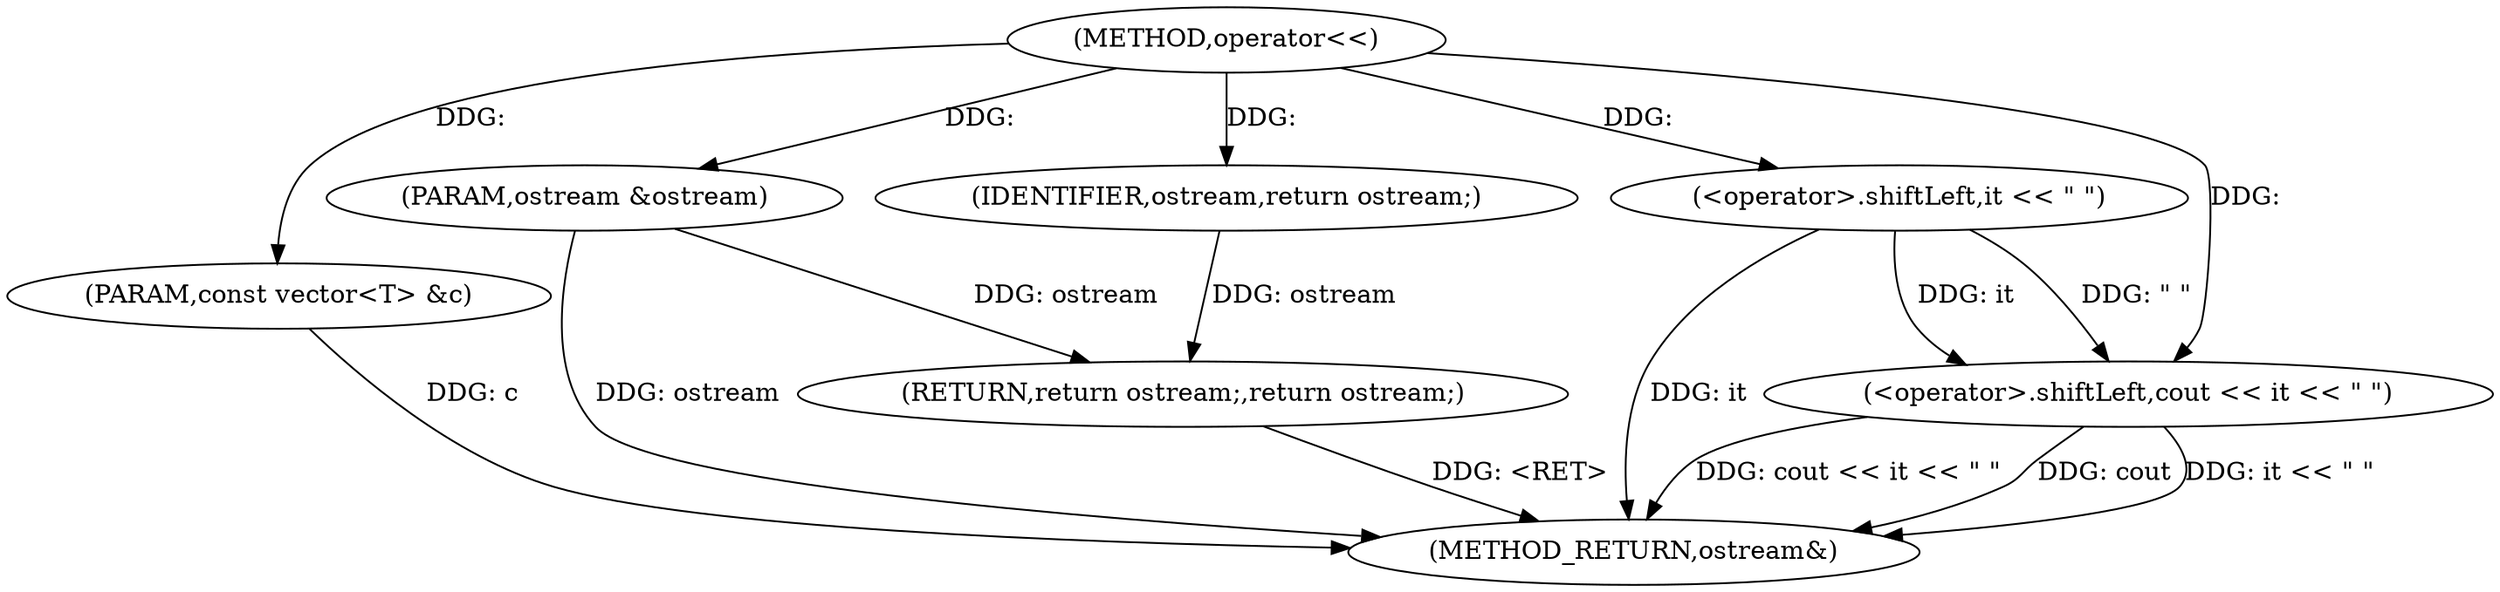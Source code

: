 digraph "operator<<" {  
"1001231" [label = "(METHOD,operator<<)" ]
"1001243" [label = "(METHOD_RETURN,ostream&)" ]
"1001232" [label = "(PARAM,ostream &ostream)" ]
"1001233" [label = "(PARAM,const vector<T> &c)" ]
"1001236" [label = "(<operator>.shiftLeft,cout << it << \" \")" ]
"1001241" [label = "(RETURN,return ostream;,return ostream;)" ]
"1001242" [label = "(IDENTIFIER,ostream,return ostream;)" ]
"1001238" [label = "(<operator>.shiftLeft,it << \" \")" ]
  "1001232" -> "1001243"  [ label = "DDG: ostream"] 
  "1001233" -> "1001243"  [ label = "DDG: c"] 
  "1001236" -> "1001243"  [ label = "DDG: it << \" \""] 
  "1001236" -> "1001243"  [ label = "DDG: cout << it << \" \""] 
  "1001241" -> "1001243"  [ label = "DDG: <RET>"] 
  "1001238" -> "1001243"  [ label = "DDG: it"] 
  "1001236" -> "1001243"  [ label = "DDG: cout"] 
  "1001231" -> "1001232"  [ label = "DDG: "] 
  "1001231" -> "1001233"  [ label = "DDG: "] 
  "1001242" -> "1001241"  [ label = "DDG: ostream"] 
  "1001232" -> "1001241"  [ label = "DDG: ostream"] 
  "1001231" -> "1001236"  [ label = "DDG: "] 
  "1001238" -> "1001236"  [ label = "DDG: \" \""] 
  "1001238" -> "1001236"  [ label = "DDG: it"] 
  "1001231" -> "1001242"  [ label = "DDG: "] 
  "1001231" -> "1001238"  [ label = "DDG: "] 
}

